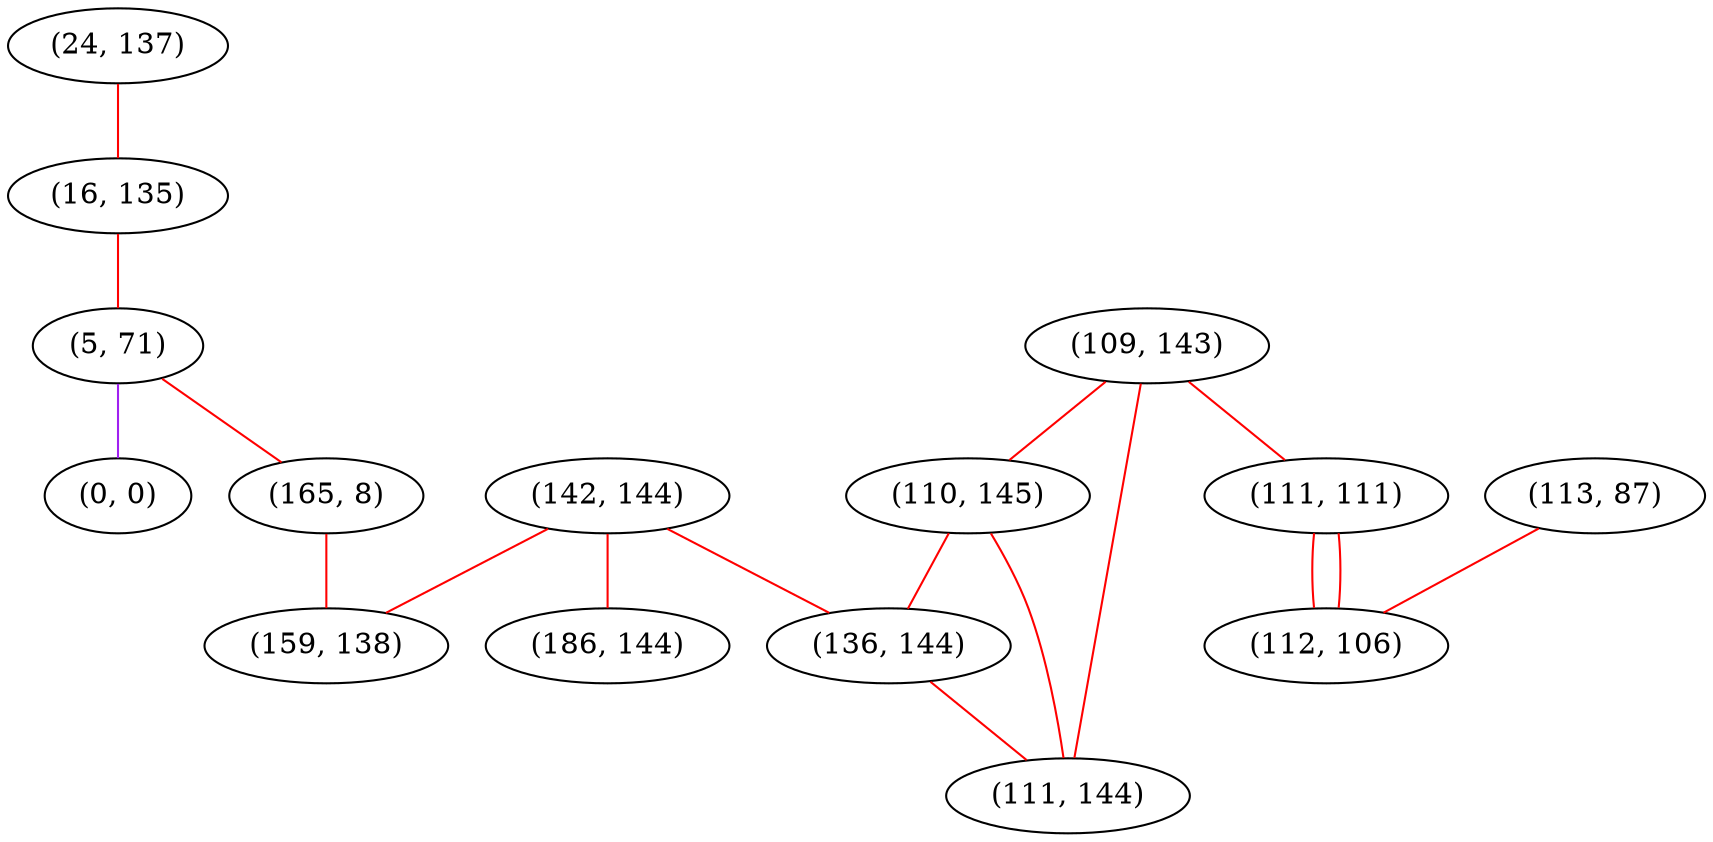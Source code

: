 graph "" {
"(24, 137)";
"(16, 135)";
"(109, 143)";
"(142, 144)";
"(5, 71)";
"(110, 145)";
"(0, 0)";
"(165, 8)";
"(113, 87)";
"(186, 144)";
"(136, 144)";
"(111, 144)";
"(111, 111)";
"(159, 138)";
"(112, 106)";
"(24, 137)" -- "(16, 135)"  [color=red, key=0, weight=1];
"(16, 135)" -- "(5, 71)"  [color=red, key=0, weight=1];
"(109, 143)" -- "(110, 145)"  [color=red, key=0, weight=1];
"(109, 143)" -- "(111, 144)"  [color=red, key=0, weight=1];
"(109, 143)" -- "(111, 111)"  [color=red, key=0, weight=1];
"(142, 144)" -- "(186, 144)"  [color=red, key=0, weight=1];
"(142, 144)" -- "(136, 144)"  [color=red, key=0, weight=1];
"(142, 144)" -- "(159, 138)"  [color=red, key=0, weight=1];
"(5, 71)" -- "(0, 0)"  [color=purple, key=0, weight=4];
"(5, 71)" -- "(165, 8)"  [color=red, key=0, weight=1];
"(110, 145)" -- "(136, 144)"  [color=red, key=0, weight=1];
"(110, 145)" -- "(111, 144)"  [color=red, key=0, weight=1];
"(165, 8)" -- "(159, 138)"  [color=red, key=0, weight=1];
"(113, 87)" -- "(112, 106)"  [color=red, key=0, weight=1];
"(136, 144)" -- "(111, 144)"  [color=red, key=0, weight=1];
"(111, 111)" -- "(112, 106)"  [color=red, key=0, weight=1];
"(111, 111)" -- "(112, 106)"  [color=red, key=1, weight=1];
}
